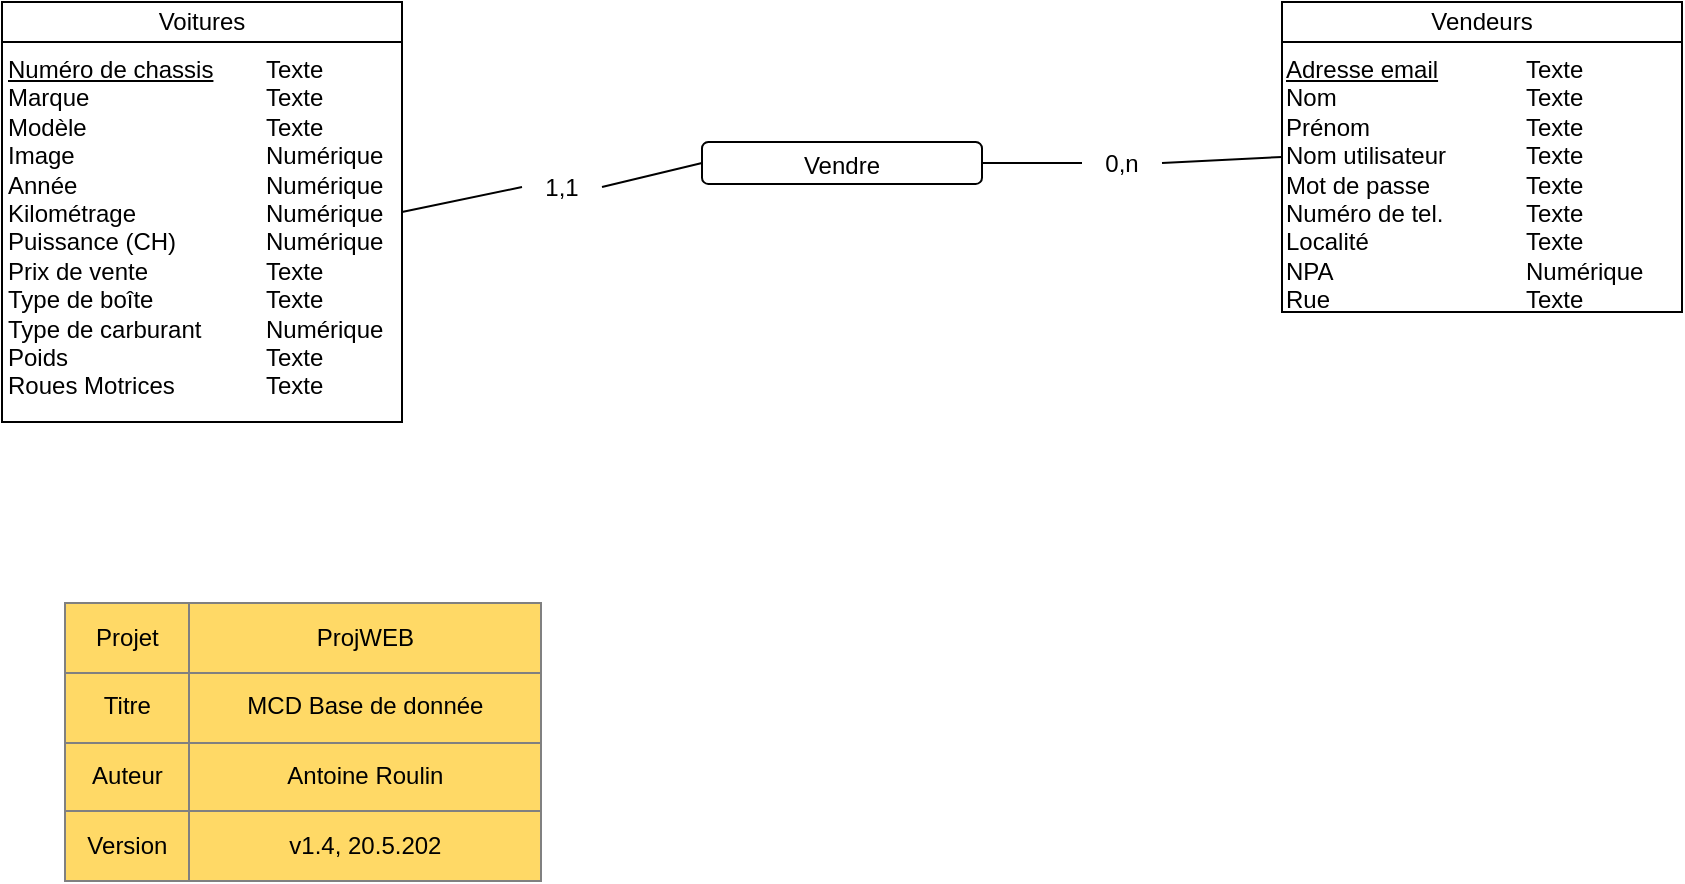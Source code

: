 <mxfile version="14.6.13" type="device"><diagram id="GxyxlznmTocM9lX4iMIi" name="Page-1"><mxGraphModel dx="618" dy="256" grid="1" gridSize="10" guides="1" tooltips="1" connect="1" arrows="1" fold="1" page="1" pageScale="1" pageWidth="827" pageHeight="1169" math="0" shadow="0"><root><mxCell id="0"/><mxCell id="1" parent="0"/><mxCell id="B-X4R5AWPxMzXD-QTe5f-1" value="&lt;div style=&quot;box-sizing: border-box ; width: 100% ; padding: 2px&quot;&gt;&lt;br&gt;&lt;/div&gt;" style="verticalAlign=top;align=center;overflow=fill;html=1;rounded=0;shadow=0;comic=0;labelBackgroundColor=none;strokeColor=#000000;strokeWidth=1;fillColor=#ffffff;fontFamily=Verdana;fontSize=12;fontColor=#000000;" parent="1" vertex="1"><mxGeometry x="280" y="40" width="200" height="210" as="geometry"/></mxCell><mxCell id="B-X4R5AWPxMzXD-QTe5f-2" value="Voitures" style="rounded=0;whiteSpace=wrap;html=1;" parent="1" vertex="1"><mxGeometry x="280" y="40" width="200" height="20" as="geometry"/></mxCell><mxCell id="B-X4R5AWPxMzXD-QTe5f-3" value="&lt;u&gt;Numéro de chassis&lt;br&gt;&lt;/u&gt;Marque&lt;br&gt;Modèle&lt;br&gt;Image&lt;br&gt;Année&lt;br&gt;Kilométrage&lt;br&gt;Puissance (CH)&lt;br&gt;Prix de vente&lt;br&gt;Type de boîte&lt;br&gt;Type de carburant&lt;br&gt;Poids&lt;br&gt;Roues Motrices" style="text;html=1;strokeColor=none;fillColor=none;align=left;verticalAlign=top;whiteSpace=wrap;rounded=0;" parent="1" vertex="1"><mxGeometry x="281" y="60" width="110" height="180" as="geometry"/></mxCell><mxCell id="B-X4R5AWPxMzXD-QTe5f-4" value="Texte&lt;br&gt;Texte&lt;br&gt;Texte&lt;br&gt;Numérique&lt;br&gt;Numérique&lt;br&gt;Numérique&lt;br&gt;Numérique&lt;br&gt;Texte&lt;br&gt;Texte&lt;br&gt;Numérique&lt;br&gt;Texte&lt;br&gt;Texte" style="text;html=1;strokeColor=none;fillColor=none;align=left;verticalAlign=top;whiteSpace=wrap;rounded=0;" parent="1" vertex="1"><mxGeometry x="410" y="60" width="70" height="180" as="geometry"/></mxCell><mxCell id="B-X4R5AWPxMzXD-QTe5f-5" value="&lt;div style=&quot;box-sizing: border-box ; width: 100% ; padding: 2px&quot;&gt;&lt;br&gt;&lt;/div&gt;" style="verticalAlign=top;align=center;overflow=fill;html=1;rounded=0;shadow=0;comic=0;labelBackgroundColor=none;strokeColor=#000000;strokeWidth=1;fillColor=#ffffff;fontFamily=Verdana;fontSize=12;fontColor=#000000;" parent="1" vertex="1"><mxGeometry x="920" y="40" width="200" height="155" as="geometry"/></mxCell><mxCell id="B-X4R5AWPxMzXD-QTe5f-6" value="Vendeurs" style="rounded=0;whiteSpace=wrap;html=1;" parent="1" vertex="1"><mxGeometry x="920" y="40" width="200" height="20" as="geometry"/></mxCell><mxCell id="B-X4R5AWPxMzXD-QTe5f-7" value="&lt;u&gt;Adresse email&lt;/u&gt;&lt;br&gt;Nom&lt;br&gt;Prénom&lt;br&gt;Nom utilisateur&lt;br&gt;Mot de passe&lt;br&gt;Numéro de tel.&lt;br&gt;Localité&lt;br&gt;NPA&lt;br&gt;Rue" style="text;html=1;strokeColor=none;fillColor=none;align=left;verticalAlign=top;whiteSpace=wrap;rounded=0;" parent="1" vertex="1"><mxGeometry x="920" y="60" width="100" height="110" as="geometry"/></mxCell><mxCell id="B-X4R5AWPxMzXD-QTe5f-8" value="Texte&lt;br&gt;Texte&lt;br&gt;Texte&lt;br&gt;Texte&lt;br&gt;Texte&lt;br&gt;Texte&lt;br&gt;Texte&lt;br&gt;Numérique&lt;br&gt;Texte" style="text;html=1;strokeColor=none;fillColor=none;align=left;verticalAlign=top;whiteSpace=wrap;rounded=0;" parent="1" vertex="1"><mxGeometry x="1040" y="60" width="80" height="110" as="geometry"/></mxCell><mxCell id="B-X4R5AWPxMzXD-QTe5f-9" value="" style="rounded=1;whiteSpace=wrap;html=1;" parent="1" vertex="1"><mxGeometry x="630" y="110" width="140" height="21" as="geometry"/></mxCell><mxCell id="B-X4R5AWPxMzXD-QTe5f-10" value="Vendre" style="text;html=1;strokeColor=none;fillColor=none;align=center;verticalAlign=middle;whiteSpace=wrap;rounded=0;" parent="1" vertex="1"><mxGeometry x="640" y="112" width="120" height="20" as="geometry"/></mxCell><mxCell id="B-X4R5AWPxMzXD-QTe5f-11" value="&lt;table border=&quot;1&quot; width=&quot;100%&quot; style=&quot;width: 100% ; height: 100% ; border-collapse: collapse&quot;&gt;&lt;tbody&gt;&lt;tr&gt;&lt;td align=&quot;center&quot;&gt;Projet&lt;/td&gt;&lt;td align=&quot;center&quot;&gt;ProjWEB&lt;/td&gt;&lt;/tr&gt;&lt;tr&gt;&lt;td align=&quot;center&quot;&gt;Titre&lt;/td&gt;&lt;td align=&quot;center&quot;&gt;MCD Base de donnée&lt;/td&gt;&lt;/tr&gt;&lt;tr&gt;&lt;td align=&quot;center&quot;&gt;Auteur&lt;/td&gt;&lt;td align=&quot;center&quot;&gt;Antoine Roulin&lt;/td&gt;&lt;/tr&gt;&lt;tr&gt;&lt;td style=&quot;text-align: center&quot;&gt;Version&lt;/td&gt;&lt;td style=&quot;text-align: center&quot;&gt;v1.4, 20.5.202&lt;/td&gt;&lt;/tr&gt;&lt;/tbody&gt;&lt;/table&gt;" style="text;html=1;overflow=fill;labelBackgroundColor=#FFD966;" parent="1" vertex="1"><mxGeometry x="311" y="340" width="239" height="140" as="geometry"/></mxCell><mxCell id="A4tUmaTfPm9jiRhfOiVk-1" value="" style="endArrow=none;html=1;exitX=1;exitY=0.5;exitDx=0;exitDy=0;entryX=0;entryY=0.5;entryDx=0;entryDy=0;startArrow=none;" parent="1" source="B-X4R5AWPxMzXD-QTe5f-12" target="B-X4R5AWPxMzXD-QTe5f-9" edge="1"><mxGeometry width="50" height="50" relative="1" as="geometry"><mxPoint x="630" y="240" as="sourcePoint"/><mxPoint x="700" y="170" as="targetPoint"/></mxGeometry></mxCell><mxCell id="B-X4R5AWPxMzXD-QTe5f-12" value="1,1" style="text;html=1;strokeColor=none;fillColor=none;align=center;verticalAlign=middle;whiteSpace=wrap;rounded=0;" parent="1" vertex="1"><mxGeometry x="540" y="120" width="40" height="25" as="geometry"/></mxCell><mxCell id="A4tUmaTfPm9jiRhfOiVk-3" value="" style="endArrow=none;html=1;exitX=1;exitY=0.5;exitDx=0;exitDy=0;entryX=0;entryY=0.5;entryDx=0;entryDy=0;" parent="1" source="B-X4R5AWPxMzXD-QTe5f-1" target="B-X4R5AWPxMzXD-QTe5f-12" edge="1"><mxGeometry width="50" height="50" relative="1" as="geometry"><mxPoint x="480" y="145" as="sourcePoint"/><mxPoint x="630" y="120.5" as="targetPoint"/></mxGeometry></mxCell><mxCell id="A4tUmaTfPm9jiRhfOiVk-4" value="" style="endArrow=none;html=1;exitX=1;exitY=0.5;exitDx=0;exitDy=0;entryX=0;entryY=0.5;entryDx=0;entryDy=0;startArrow=none;" parent="1" source="B-X4R5AWPxMzXD-QTe5f-15" target="B-X4R5AWPxMzXD-QTe5f-5" edge="1"><mxGeometry width="50" height="50" relative="1" as="geometry"><mxPoint x="670" y="270" as="sourcePoint"/><mxPoint x="720" y="220" as="targetPoint"/></mxGeometry></mxCell><mxCell id="B-X4R5AWPxMzXD-QTe5f-15" value="0,n" style="text;html=1;strokeColor=none;fillColor=none;align=center;verticalAlign=middle;whiteSpace=wrap;rounded=0;" parent="1" vertex="1"><mxGeometry x="820" y="108" width="40" height="25" as="geometry"/></mxCell><mxCell id="A4tUmaTfPm9jiRhfOiVk-5" value="" style="endArrow=none;html=1;exitX=1;exitY=0.5;exitDx=0;exitDy=0;entryX=0;entryY=0.5;entryDx=0;entryDy=0;" parent="1" source="B-X4R5AWPxMzXD-QTe5f-9" target="B-X4R5AWPxMzXD-QTe5f-15" edge="1"><mxGeometry width="50" height="50" relative="1" as="geometry"><mxPoint x="770" y="120.5" as="sourcePoint"/><mxPoint x="920" y="117.5" as="targetPoint"/></mxGeometry></mxCell></root></mxGraphModel></diagram></mxfile>